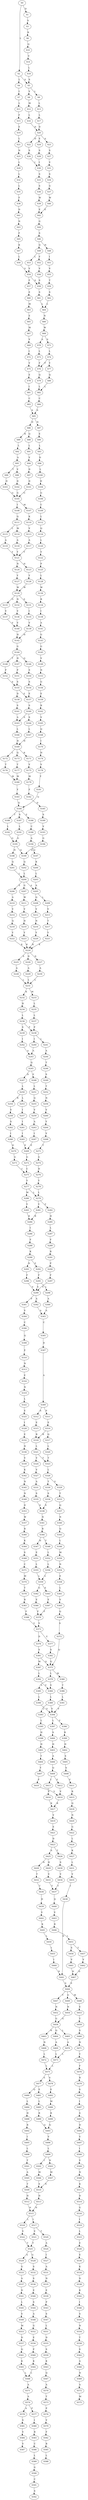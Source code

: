 strict digraph  {
	S0 -> S1 [ label = D ];
	S0 -> S2 [ label = L ];
	S1 -> S3 [ label = S ];
	S2 -> S4 [ label = L ];
	S2 -> S5 [ label = S ];
	S3 -> S6 [ label = R ];
	S4 -> S7 [ label = I ];
	S5 -> S8 [ label = V ];
	S5 -> S9 [ label = L ];
	S6 -> S10 [ label = Q ];
	S7 -> S11 [ label = L ];
	S8 -> S12 [ label = M ];
	S9 -> S13 [ label = L ];
	S10 -> S14 [ label = V ];
	S11 -> S15 [ label = F ];
	S12 -> S16 [ label = L ];
	S13 -> S17 [ label = L ];
	S14 -> S18 [ label = L ];
	S15 -> S19 [ label = E ];
	S16 -> S20 [ label = D ];
	S17 -> S20 [ label = D ];
	S18 -> S5 [ label = S ];
	S19 -> S21 [ label = L ];
	S20 -> S22 [ label = D ];
	S20 -> S23 [ label = A ];
	S20 -> S24 [ label = E ];
	S21 -> S25 [ label = N ];
	S22 -> S26 [ label = S ];
	S23 -> S27 [ label = S ];
	S24 -> S28 [ label = S ];
	S25 -> S29 [ label = L ];
	S26 -> S30 [ label = I ];
	S27 -> S31 [ label = V ];
	S28 -> S30 [ label = I ];
	S29 -> S32 [ label = L ];
	S30 -> S33 [ label = S ];
	S31 -> S34 [ label = S ];
	S32 -> S35 [ label = L ];
	S33 -> S36 [ label = S ];
	S34 -> S37 [ label = G ];
	S35 -> S38 [ label = F ];
	S36 -> S39 [ label = W ];
	S37 -> S40 [ label = W ];
	S38 -> S41 [ label = D ];
	S39 -> S42 [ label = E ];
	S40 -> S42 [ label = E ];
	S41 -> S43 [ label = N ];
	S42 -> S44 [ label = G ];
	S43 -> S45 [ label = F ];
	S44 -> S46 [ label = S ];
	S45 -> S47 [ label = K ];
	S46 -> S48 [ label = H ];
	S46 -> S49 [ label = Q ];
	S47 -> S50 [ label = L ];
	S48 -> S51 [ label = I ];
	S49 -> S52 [ label = F ];
	S49 -> S53 [ label = L ];
	S50 -> S54 [ label = V ];
	S51 -> S55 [ label = V ];
	S52 -> S56 [ label = V ];
	S53 -> S54 [ label = V ];
	S54 -> S57 [ label = F ];
	S54 -> S58 [ label = S ];
	S55 -> S59 [ label = T ];
	S56 -> S58 [ label = S ];
	S57 -> S60 [ label = E ];
	S58 -> S61 [ label = S ];
	S59 -> S62 [ label = S ];
	S60 -> S63 [ label = M ];
	S61 -> S64 [ label = L ];
	S62 -> S64 [ label = L ];
	S63 -> S65 [ label = E ];
	S64 -> S66 [ label = N ];
	S65 -> S67 [ label = M ];
	S66 -> S68 [ label = W ];
	S67 -> S69 [ label = V ];
	S68 -> S70 [ label = A ];
	S68 -> S71 [ label = S ];
	S69 -> S72 [ label = I ];
	S70 -> S73 [ label = L ];
	S71 -> S74 [ label = L ];
	S72 -> S75 [ label = V ];
	S73 -> S76 [ label = F ];
	S74 -> S76 [ label = F ];
	S74 -> S77 [ label = Y ];
	S75 -> S78 [ label = E ];
	S76 -> S79 [ label = Q ];
	S77 -> S80 [ label = Q ];
	S78 -> S81 [ label = I ];
	S79 -> S82 [ label = L ];
	S80 -> S82 [ label = L ];
	S81 -> S83 [ label = C ];
	S82 -> S84 [ label = C ];
	S83 -> S85 [ label = S ];
	S84 -> S85 [ label = S ];
	S85 -> S86 [ label = D ];
	S85 -> S87 [ label = N ];
	S86 -> S88 [ label = Q ];
	S86 -> S89 [ label = R ];
	S87 -> S90 [ label = E ];
	S88 -> S91 [ label = L ];
	S89 -> S92 [ label = L ];
	S90 -> S93 [ label = L ];
	S91 -> S94 [ label = V ];
	S92 -> S95 [ label = A ];
	S93 -> S96 [ label = D ];
	S94 -> S97 [ label = D ];
	S95 -> S98 [ label = V ];
	S95 -> S99 [ label = T ];
	S96 -> S100 [ label = L ];
	S97 -> S101 [ label = D ];
	S98 -> S102 [ label = D ];
	S99 -> S103 [ label = D ];
	S100 -> S104 [ label = H ];
	S101 -> S105 [ label = G ];
	S102 -> S105 [ label = G ];
	S103 -> S105 [ label = G ];
	S104 -> S106 [ label = G ];
	S105 -> S107 [ label = M ];
	S105 -> S108 [ label = I ];
	S106 -> S109 [ label = C ];
	S107 -> S110 [ label = K ];
	S108 -> S111 [ label = Q ];
	S109 -> S112 [ label = L ];
	S110 -> S113 [ label = V ];
	S111 -> S114 [ label = M ];
	S111 -> S115 [ label = L ];
	S112 -> S116 [ label = Q ];
	S113 -> S117 [ label = A ];
	S114 -> S118 [ label = A ];
	S115 -> S119 [ label = A ];
	S116 -> S120 [ label = L ];
	S117 -> S121 [ label = Y ];
	S118 -> S121 [ label = Y ];
	S119 -> S121 [ label = Y ];
	S120 -> S122 [ label = Y ];
	S121 -> S123 [ label = H ];
	S121 -> S124 [ label = N ];
	S122 -> S125 [ label = P ];
	S123 -> S126 [ label = Y ];
	S124 -> S127 [ label = Y ];
	S125 -> S128 [ label = L ];
	S126 -> S129 [ label = W ];
	S127 -> S129 [ label = W ];
	S128 -> S130 [ label = W ];
	S129 -> S131 [ label = S ];
	S129 -> S132 [ label = N ];
	S129 -> S133 [ label = G ];
	S130 -> S134 [ label = R ];
	S131 -> S135 [ label = I ];
	S132 -> S136 [ label = V ];
	S133 -> S137 [ label = V ];
	S134 -> S138 [ label = I ];
	S135 -> S139 [ label = V ];
	S136 -> S140 [ label = V ];
	S137 -> S140 [ label = V ];
	S138 -> S141 [ label = A ];
	S139 -> S142 [ label = H ];
	S140 -> S142 [ label = H ];
	S141 -> S143 [ label = G ];
	S142 -> S144 [ label = G ];
	S143 -> S145 [ label = G ];
	S144 -> S146 [ label = Q ];
	S144 -> S147 [ label = H ];
	S144 -> S148 [ label = T ];
	S145 -> S149 [ label = V ];
	S146 -> S150 [ label = S ];
	S147 -> S151 [ label = P ];
	S148 -> S152 [ label = P ];
	S149 -> S153 [ label = N ];
	S150 -> S154 [ label = S ];
	S151 -> S155 [ label = S ];
	S152 -> S155 [ label = S ];
	S153 -> S156 [ label = G ];
	S154 -> S157 [ label = E ];
	S155 -> S158 [ label = D ];
	S155 -> S157 [ label = E ];
	S156 -> S159 [ label = E ];
	S157 -> S160 [ label = S ];
	S158 -> S161 [ label = S ];
	S159 -> S162 [ label = R ];
	S160 -> S163 [ label = A ];
	S160 -> S164 [ label = S ];
	S161 -> S163 [ label = A ];
	S162 -> S165 [ label = V ];
	S163 -> S166 [ label = L ];
	S164 -> S167 [ label = L ];
	S165 -> S168 [ label = Q ];
	S166 -> S169 [ label = H ];
	S167 -> S169 [ label = H ];
	S168 -> S170 [ label = I ];
	S169 -> S171 [ label = R ];
	S169 -> S172 [ label = L ];
	S169 -> S173 [ label = Q ];
	S170 -> S174 [ label = H ];
	S171 -> S175 [ label = V ];
	S172 -> S176 [ label = T ];
	S173 -> S177 [ label = T ];
	S174 -> S178 [ label = V ];
	S175 -> S179 [ label = M ];
	S176 -> S180 [ label = M ];
	S177 -> S180 [ label = M ];
	S178 -> S181 [ label = Y ];
	S179 -> S182 [ label = F ];
	S180 -> S183 [ label = Y ];
	S181 -> S184 [ label = Q ];
	S182 -> S185 [ label = D ];
	S183 -> S184 [ label = Q ];
	S184 -> S186 [ label = E ];
	S184 -> S187 [ label = S ];
	S184 -> S188 [ label = T ];
	S185 -> S189 [ label = S ];
	S186 -> S190 [ label = C ];
	S187 -> S191 [ label = L ];
	S188 -> S192 [ label = L ];
	S189 -> S193 [ label = V ];
	S190 -> S194 [ label = A ];
	S191 -> S195 [ label = G ];
	S192 -> S195 [ label = G ];
	S193 -> S196 [ label = G ];
	S194 -> S197 [ label = Q ];
	S195 -> S198 [ label = H ];
	S195 -> S199 [ label = Q ];
	S196 -> S199 [ label = Q ];
	S197 -> S200 [ label = K ];
	S198 -> S201 [ label = Q ];
	S199 -> S202 [ label = Q ];
	S200 -> S203 [ label = L ];
	S201 -> S204 [ label = L ];
	S202 -> S204 [ label = L ];
	S203 -> S205 [ label = A ];
	S204 -> S206 [ label = E ];
	S204 -> S205 [ label = A ];
	S204 -> S207 [ label = G ];
	S205 -> S208 [ label = Q ];
	S205 -> S209 [ label = L ];
	S206 -> S210 [ label = A ];
	S207 -> S211 [ label = W ];
	S208 -> S212 [ label = V ];
	S209 -> S213 [ label = V ];
	S210 -> S214 [ label = V ];
	S211 -> S215 [ label = V ];
	S212 -> S216 [ label = N ];
	S213 -> S217 [ label = T ];
	S214 -> S218 [ label = Q ];
	S215 -> S219 [ label = H ];
	S216 -> S220 [ label = Y ];
	S217 -> S221 [ label = Y ];
	S218 -> S222 [ label = Y ];
	S219 -> S223 [ label = Y ];
	S220 -> S224 [ label = K ];
	S221 -> S224 [ label = K ];
	S222 -> S224 [ label = K ];
	S223 -> S224 [ label = K ];
	S224 -> S225 [ label = S ];
	S224 -> S226 [ label = D ];
	S224 -> S227 [ label = N ];
	S225 -> S228 [ label = A ];
	S226 -> S229 [ label = A ];
	S227 -> S230 [ label = A ];
	S228 -> S231 [ label = L ];
	S229 -> S231 [ label = L ];
	S230 -> S231 [ label = L ];
	S231 -> S232 [ label = K ];
	S231 -> S233 [ label = M ];
	S232 -> S234 [ label = H ];
	S233 -> S235 [ label = L ];
	S234 -> S236 [ label = L ];
	S235 -> S237 [ label = L ];
	S236 -> S238 [ label = P ];
	S236 -> S239 [ label = S ];
	S237 -> S238 [ label = P ];
	S238 -> S240 [ label = I ];
	S238 -> S241 [ label = L ];
	S239 -> S242 [ label = I ];
	S240 -> S243 [ label = A ];
	S241 -> S244 [ label = A ];
	S242 -> S243 [ label = A ];
	S243 -> S245 [ label = Q ];
	S244 -> S246 [ label = T ];
	S245 -> S247 [ label = D ];
	S245 -> S248 [ label = E ];
	S246 -> S249 [ label = S ];
	S247 -> S250 [ label = L ];
	S248 -> S251 [ label = L ];
	S249 -> S252 [ label = T ];
	S250 -> S253 [ label = L ];
	S250 -> S254 [ label = R ];
	S251 -> S255 [ label = Q ];
	S252 -> S256 [ label = N ];
	S253 -> S257 [ label = I ];
	S254 -> S258 [ label = V ];
	S255 -> S259 [ label = V ];
	S256 -> S260 [ label = V ];
	S257 -> S261 [ label = I ];
	S258 -> S262 [ label = S ];
	S259 -> S263 [ label = A ];
	S260 -> S264 [ label = Y ];
	S261 -> S265 [ label = I ];
	S262 -> S266 [ label = I ];
	S263 -> S267 [ label = I ];
	S264 -> S268 [ label = V ];
	S265 -> S269 [ label = E ];
	S266 -> S270 [ label = D ];
	S267 -> S269 [ label = E ];
	S268 -> S271 [ label = T ];
	S269 -> S272 [ label = G ];
	S270 -> S273 [ label = G ];
	S271 -> S274 [ label = G ];
	S272 -> S275 [ label = C ];
	S273 -> S275 [ label = C ];
	S274 -> S276 [ label = H ];
	S275 -> S277 [ label = Y ];
	S276 -> S278 [ label = Y ];
	S277 -> S279 [ label = L ];
	S277 -> S280 [ label = M ];
	S278 -> S279 [ label = L ];
	S279 -> S281 [ label = Y ];
	S279 -> S282 [ label = F ];
	S280 -> S283 [ label = Y ];
	S281 -> S284 [ label = R ];
	S282 -> S285 [ label = H ];
	S283 -> S284 [ label = R ];
	S284 -> S286 [ label = I ];
	S285 -> S287 [ label = L ];
	S286 -> S288 [ label = F ];
	S287 -> S289 [ label = F ];
	S288 -> S290 [ label = K ];
	S289 -> S291 [ label = R ];
	S290 -> S292 [ label = E ];
	S290 -> S293 [ label = D ];
	S291 -> S294 [ label = P ];
	S292 -> S295 [ label = F ];
	S293 -> S296 [ label = F ];
	S294 -> S297 [ label = F ];
	S295 -> S298 [ label = L ];
	S295 -> S299 [ label = V ];
	S296 -> S299 [ label = V ];
	S297 -> S299 [ label = V ];
	S298 -> S300 [ label = A ];
	S299 -> S301 [ label = P ];
	S299 -> S302 [ label = A ];
	S300 -> S303 [ label = A ];
	S301 -> S304 [ label = V ];
	S302 -> S303 [ label = A ];
	S303 -> S305 [ label = C ];
	S304 -> S306 [ label = C ];
	S305 -> S307 [ label = D ];
	S306 -> S308 [ label = Q ];
	S307 -> S309 [ label = A ];
	S308 -> S310 [ label = E ];
	S309 -> S311 [ label = P ];
	S309 -> S312 [ label = S ];
	S310 -> S313 [ label = N ];
	S311 -> S314 [ label = E ];
	S312 -> S315 [ label = E ];
	S313 -> S316 [ label = E ];
	S314 -> S317 [ label = Q ];
	S314 -> S318 [ label = R ];
	S315 -> S318 [ label = R ];
	S316 -> S319 [ label = N ];
	S317 -> S320 [ label = L ];
	S318 -> S321 [ label = L ];
	S319 -> S322 [ label = L ];
	S320 -> S323 [ label = T ];
	S321 -> S323 [ label = T ];
	S321 -> S324 [ label = V ];
	S322 -> S325 [ label = E ];
	S323 -> S326 [ label = L ];
	S324 -> S327 [ label = V ];
	S325 -> S328 [ label = I ];
	S326 -> S329 [ label = V ];
	S326 -> S330 [ label = T ];
	S327 -> S331 [ label = A ];
	S328 -> S332 [ label = E ];
	S329 -> S333 [ label = T ];
	S330 -> S334 [ label = S ];
	S331 -> S335 [ label = S ];
	S332 -> S336 [ label = N ];
	S333 -> S337 [ label = Q ];
	S334 -> S338 [ label = S ];
	S335 -> S338 [ label = S ];
	S336 -> S339 [ label = V ];
	S337 -> S340 [ label = N ];
	S338 -> S341 [ label = N ];
	S339 -> S342 [ label = K ];
	S340 -> S343 [ label = Q ];
	S341 -> S344 [ label = R ];
	S342 -> S345 [ label = N ];
	S343 -> S346 [ label = L ];
	S344 -> S347 [ label = H ];
	S344 -> S348 [ label = T ];
	S345 -> S349 [ label = N ];
	S346 -> S350 [ label = M ];
	S347 -> S351 [ label = E ];
	S348 -> S352 [ label = L ];
	S349 -> S353 [ label = D ];
	S350 -> S354 [ label = N ];
	S351 -> S355 [ label = L ];
	S352 -> S356 [ label = L ];
	S353 -> S357 [ label = W ];
	S354 -> S358 [ label = E ];
	S355 -> S359 [ label = L ];
	S356 -> S359 [ label = L ];
	S357 -> S360 [ label = R ];
	S358 -> S361 [ label = L ];
	S359 -> S362 [ label = G ];
	S359 -> S363 [ label = E ];
	S360 -> S364 [ label = K ];
	S361 -> S365 [ label = V ];
	S362 -> S366 [ label = E ];
	S363 -> S367 [ label = E ];
	S364 -> S368 [ label = S ];
	S365 -> S369 [ label = Q ];
	S366 -> S370 [ label = F ];
	S367 -> S370 [ label = F ];
	S368 -> S371 [ label = C ];
	S369 -> S372 [ label = S ];
	S370 -> S373 [ label = V ];
	S371 -> S374 [ label = M ];
	S372 -> S375 [ label = Q ];
	S373 -> S376 [ label = D ];
	S373 -> S377 [ label = E ];
	S374 -> S378 [ label = T ];
	S375 -> S379 [ label = L ];
	S375 -> S380 [ label = M ];
	S376 -> S381 [ label = S ];
	S377 -> S382 [ label = S ];
	S378 -> S383 [ label = R ];
	S379 -> S384 [ label = V ];
	S379 -> S385 [ label = S ];
	S380 -> S386 [ label = T ];
	S381 -> S387 [ label = M ];
	S381 -> S375 [ label = Q ];
	S382 -> S375 [ label = Q ];
	S383 -> S388 [ label = F ];
	S384 -> S389 [ label = L ];
	S385 -> S390 [ label = L ];
	S386 -> S391 [ label = L ];
	S387 -> S392 [ label = L ];
	S388 -> S373 [ label = V ];
	S389 -> S393 [ label = L ];
	S389 -> S394 [ label = V ];
	S390 -> S394 [ label = V ];
	S391 -> S394 [ label = V ];
	S392 -> S384 [ label = V ];
	S393 -> S395 [ label = L ];
	S394 -> S396 [ label = F ];
	S394 -> S397 [ label = L ];
	S395 -> S398 [ label = H ];
	S396 -> S399 [ label = R ];
	S397 -> S400 [ label = S ];
	S398 -> S401 [ label = H ];
	S399 -> S402 [ label = H ];
	S400 -> S403 [ label = H ];
	S401 -> S404 [ label = T ];
	S402 -> S405 [ label = S ];
	S403 -> S406 [ label = A ];
	S404 -> S407 [ label = Y ];
	S405 -> S408 [ label = S ];
	S406 -> S409 [ label = Q ];
	S407 -> S410 [ label = F ];
	S408 -> S411 [ label = F ];
	S409 -> S412 [ label = F ];
	S409 -> S413 [ label = I ];
	S410 -> S414 [ label = V ];
	S411 -> S415 [ label = R ];
	S412 -> S414 [ label = V ];
	S413 -> S416 [ label = V ];
	S414 -> S417 [ label = K ];
	S415 -> S418 [ label = Q ];
	S416 -> S417 [ label = K ];
	S417 -> S419 [ label = V ];
	S418 -> S420 [ label = N ];
	S419 -> S421 [ label = E ];
	S420 -> S422 [ label = G ];
	S421 -> S423 [ label = D ];
	S422 -> S424 [ label = L ];
	S423 -> S425 [ label = S ];
	S423 -> S426 [ label = T ];
	S424 -> S427 [ label = K ];
	S425 -> S428 [ label = N ];
	S425 -> S429 [ label = H ];
	S426 -> S430 [ label = S ];
	S427 -> S431 [ label = L ];
	S428 -> S432 [ label = T ];
	S429 -> S433 [ label = V ];
	S430 -> S434 [ label = V ];
	S431 -> S435 [ label = V ];
	S432 -> S436 [ label = T ];
	S433 -> S437 [ label = T ];
	S434 -> S437 [ label = T ];
	S435 -> S438 [ label = I ];
	S436 -> S439 [ label = H ];
	S437 -> S440 [ label = Q ];
	S438 -> S441 [ label = D ];
	S439 -> S442 [ label = V ];
	S440 -> S443 [ label = V ];
	S441 -> S444 [ label = S ];
	S442 -> S445 [ label = K ];
	S443 -> S446 [ label = R ];
	S444 -> S447 [ label = Y ];
	S444 -> S448 [ label = M ];
	S444 -> S449 [ label = G ];
	S445 -> S450 [ label = L ];
	S446 -> S451 [ label = L ];
	S447 -> S452 [ label = N ];
	S448 -> S453 [ label = E ];
	S449 -> S454 [ label = N ];
	S450 -> S455 [ label = I ];
	S451 -> S456 [ label = S ];
	S451 -> S457 [ label = T ];
	S452 -> S458 [ label = G ];
	S453 -> S459 [ label = T ];
	S454 -> S458 [ label = G ];
	S455 -> S460 [ label = I ];
	S456 -> S461 [ label = V ];
	S457 -> S462 [ label = V ];
	S458 -> S463 [ label = N ];
	S458 -> S464 [ label = Q ];
	S458 -> S465 [ label = L ];
	S459 -> S466 [ label = S ];
	S460 -> S441 [ label = D ];
	S461 -> S467 [ label = D ];
	S462 -> S467 [ label = D ];
	S463 -> S468 [ label = N ];
	S464 -> S469 [ label = A ];
	S465 -> S470 [ label = A ];
	S466 -> S471 [ label = N ];
	S467 -> S444 [ label = S ];
	S468 -> S472 [ label = L ];
	S469 -> S473 [ label = L ];
	S470 -> S473 [ label = L ];
	S471 -> S474 [ label = Y ];
	S472 -> S475 [ label = L ];
	S473 -> S475 [ label = L ];
	S474 -> S476 [ label = F ];
	S475 -> S477 [ label = A ];
	S475 -> S478 [ label = S ];
	S476 -> S479 [ label = R ];
	S477 -> S480 [ label = Q ];
	S477 -> S481 [ label = E ];
	S478 -> S482 [ label = E ];
	S479 -> S483 [ label = S ];
	S480 -> S484 [ label = L ];
	S481 -> S485 [ label = L ];
	S482 -> S486 [ label = M ];
	S483 -> S487 [ label = I ];
	S484 -> S488 [ label = H ];
	S485 -> S489 [ label = R ];
	S486 -> S490 [ label = R ];
	S487 -> S491 [ label = S ];
	S488 -> S492 [ label = R ];
	S489 -> S493 [ label = Q ];
	S490 -> S493 [ label = Q ];
	S491 -> S494 [ label = D ];
	S492 -> S495 [ label = I ];
	S493 -> S496 [ label = V ];
	S494 -> S497 [ label = V ];
	S495 -> S498 [ label = L ];
	S496 -> S499 [ label = L ];
	S497 -> S500 [ label = I ];
	S498 -> S501 [ label = T ];
	S499 -> S502 [ label = I ];
	S499 -> S503 [ label = N ];
	S500 -> S504 [ label = V ];
	S501 -> S505 [ label = A ];
	S502 -> S506 [ label = M ];
	S503 -> S507 [ label = M ];
	S504 -> S508 [ label = N ];
	S505 -> S509 [ label = T ];
	S506 -> S510 [ label = S ];
	S507 -> S510 [ label = S ];
	S508 -> S511 [ label = K ];
	S509 -> S512 [ label = H ];
	S510 -> S513 [ label = H ];
	S511 -> S514 [ label = D ];
	S512 -> S515 [ label = N ];
	S513 -> S515 [ label = N ];
	S514 -> S516 [ label = G ];
	S515 -> S517 [ label = I ];
	S515 -> S518 [ label = L ];
	S516 -> S519 [ label = I ];
	S517 -> S520 [ label = T ];
	S517 -> S521 [ label = V ];
	S518 -> S522 [ label = V ];
	S519 -> S523 [ label = L ];
	S520 -> S524 [ label = A ];
	S521 -> S525 [ label = T ];
	S522 -> S525 [ label = T ];
	S523 -> S526 [ label = E ];
	S524 -> S527 [ label = I ];
	S525 -> S528 [ label = G ];
	S525 -> S529 [ label = A ];
	S526 -> S530 [ label = E ];
	S527 -> S531 [ label = A ];
	S528 -> S532 [ label = S ];
	S529 -> S533 [ label = G ];
	S530 -> S534 [ label = K ];
	S531 -> S535 [ label = N ];
	S532 -> S536 [ label = S ];
	S533 -> S537 [ label = A ];
	S534 -> S538 [ label = D ];
	S535 -> S539 [ label = E ];
	S536 -> S540 [ label = E ];
	S537 -> S541 [ label = D ];
	S538 -> S542 [ label = K ];
	S539 -> S543 [ label = P ];
	S540 -> S544 [ label = S ];
	S541 -> S545 [ label = L ];
	S542 -> S546 [ label = I ];
	S543 -> S547 [ label = S ];
	S544 -> S548 [ label = A ];
	S545 -> S549 [ label = V ];
	S546 -> S550 [ label = S ];
	S547 -> S551 [ label = L ];
	S548 -> S552 [ label = G ];
	S549 -> S553 [ label = M ];
	S550 -> S554 [ label = N ];
	S551 -> S555 [ label = D ];
	S552 -> S556 [ label = E ];
	S553 -> S557 [ label = D ];
	S554 -> S558 [ label = T ];
	S555 -> S559 [ label = S ];
	S556 -> S560 [ label = P ];
	S557 -> S561 [ label = Q ];
	S558 -> S562 [ label = S ];
	S559 -> S563 [ label = K ];
	S560 -> S564 [ label = K ];
	S561 -> S565 [ label = K ];
	S562 -> S566 [ label = A ];
	S563 -> S567 [ label = Q ];
	S564 -> S568 [ label = L ];
	S565 -> S568 [ label = L ];
	S566 -> S569 [ label = N ];
	S567 -> S570 [ label = A ];
	S568 -> S571 [ label = A ];
	S569 -> S572 [ label = A ];
	S570 -> S573 [ label = T ];
	S571 -> S574 [ label = A ];
	S572 -> S575 [ label = M ];
	S573 -> S576 [ label = P ];
	S574 -> S577 [ label = P ];
	S574 -> S578 [ label = A ];
	S576 -> S579 [ label = V ];
	S577 -> S580 [ label = I ];
	S578 -> S581 [ label = S ];
	S579 -> S582 [ label = F ];
	S580 -> S583 [ label = R ];
	S581 -> S584 [ label = V ];
	S582 -> S585 [ label = R ];
	S583 -> S586 [ label = C ];
	S584 -> S587 [ label = V ];
	S585 -> S588 [ label = L ];
	S586 -> S589 [ label = L ];
	S589 -> S590 [ label = G ];
	S590 -> S591 [ label = C ];
	S591 -> S592 [ label = S ];
}

